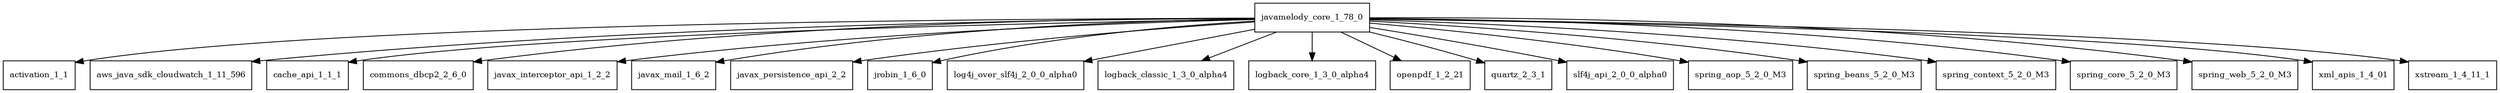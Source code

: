 digraph javamelody_core_1_78_0_dependencies {
  node [shape = box, fontsize=10.0];
  javamelody_core_1_78_0 -> activation_1_1;
  javamelody_core_1_78_0 -> aws_java_sdk_cloudwatch_1_11_596;
  javamelody_core_1_78_0 -> cache_api_1_1_1;
  javamelody_core_1_78_0 -> commons_dbcp2_2_6_0;
  javamelody_core_1_78_0 -> javax_interceptor_api_1_2_2;
  javamelody_core_1_78_0 -> javax_mail_1_6_2;
  javamelody_core_1_78_0 -> javax_persistence_api_2_2;
  javamelody_core_1_78_0 -> jrobin_1_6_0;
  javamelody_core_1_78_0 -> log4j_over_slf4j_2_0_0_alpha0;
  javamelody_core_1_78_0 -> logback_classic_1_3_0_alpha4;
  javamelody_core_1_78_0 -> logback_core_1_3_0_alpha4;
  javamelody_core_1_78_0 -> openpdf_1_2_21;
  javamelody_core_1_78_0 -> quartz_2_3_1;
  javamelody_core_1_78_0 -> slf4j_api_2_0_0_alpha0;
  javamelody_core_1_78_0 -> spring_aop_5_2_0_M3;
  javamelody_core_1_78_0 -> spring_beans_5_2_0_M3;
  javamelody_core_1_78_0 -> spring_context_5_2_0_M3;
  javamelody_core_1_78_0 -> spring_core_5_2_0_M3;
  javamelody_core_1_78_0 -> spring_web_5_2_0_M3;
  javamelody_core_1_78_0 -> xml_apis_1_4_01;
  javamelody_core_1_78_0 -> xstream_1_4_11_1;
}
